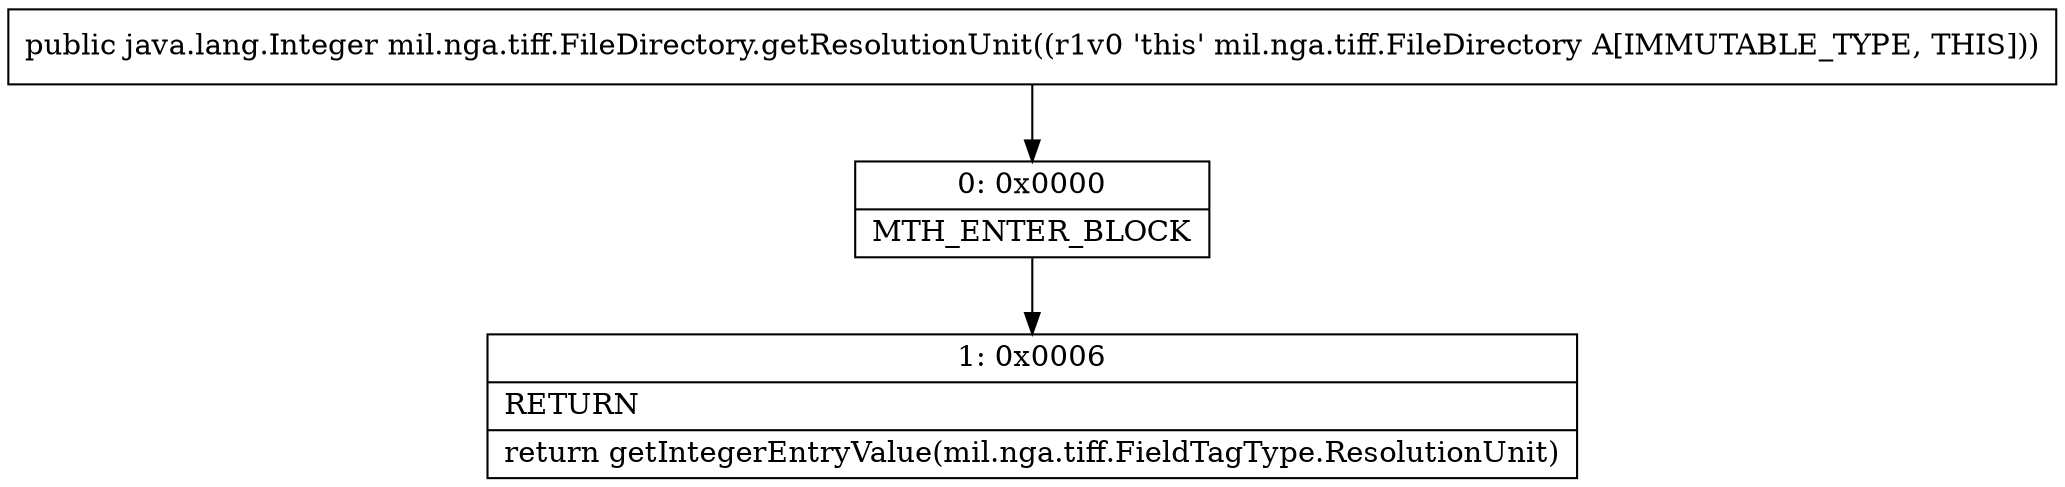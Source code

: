 digraph "CFG formil.nga.tiff.FileDirectory.getResolutionUnit()Ljava\/lang\/Integer;" {
Node_0 [shape=record,label="{0\:\ 0x0000|MTH_ENTER_BLOCK\l}"];
Node_1 [shape=record,label="{1\:\ 0x0006|RETURN\l|return getIntegerEntryValue(mil.nga.tiff.FieldTagType.ResolutionUnit)\l}"];
MethodNode[shape=record,label="{public java.lang.Integer mil.nga.tiff.FileDirectory.getResolutionUnit((r1v0 'this' mil.nga.tiff.FileDirectory A[IMMUTABLE_TYPE, THIS])) }"];
MethodNode -> Node_0;
Node_0 -> Node_1;
}

